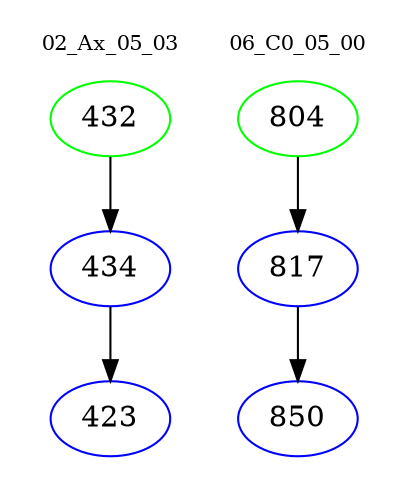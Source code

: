digraph{
subgraph cluster_0 {
color = white
label = "02_Ax_05_03";
fontsize=10;
T0_432 [label="432", color="green"]
T0_432 -> T0_434 [color="black"]
T0_434 [label="434", color="blue"]
T0_434 -> T0_423 [color="black"]
T0_423 [label="423", color="blue"]
}
subgraph cluster_1 {
color = white
label = "06_C0_05_00";
fontsize=10;
T1_804 [label="804", color="green"]
T1_804 -> T1_817 [color="black"]
T1_817 [label="817", color="blue"]
T1_817 -> T1_850 [color="black"]
T1_850 [label="850", color="blue"]
}
}
